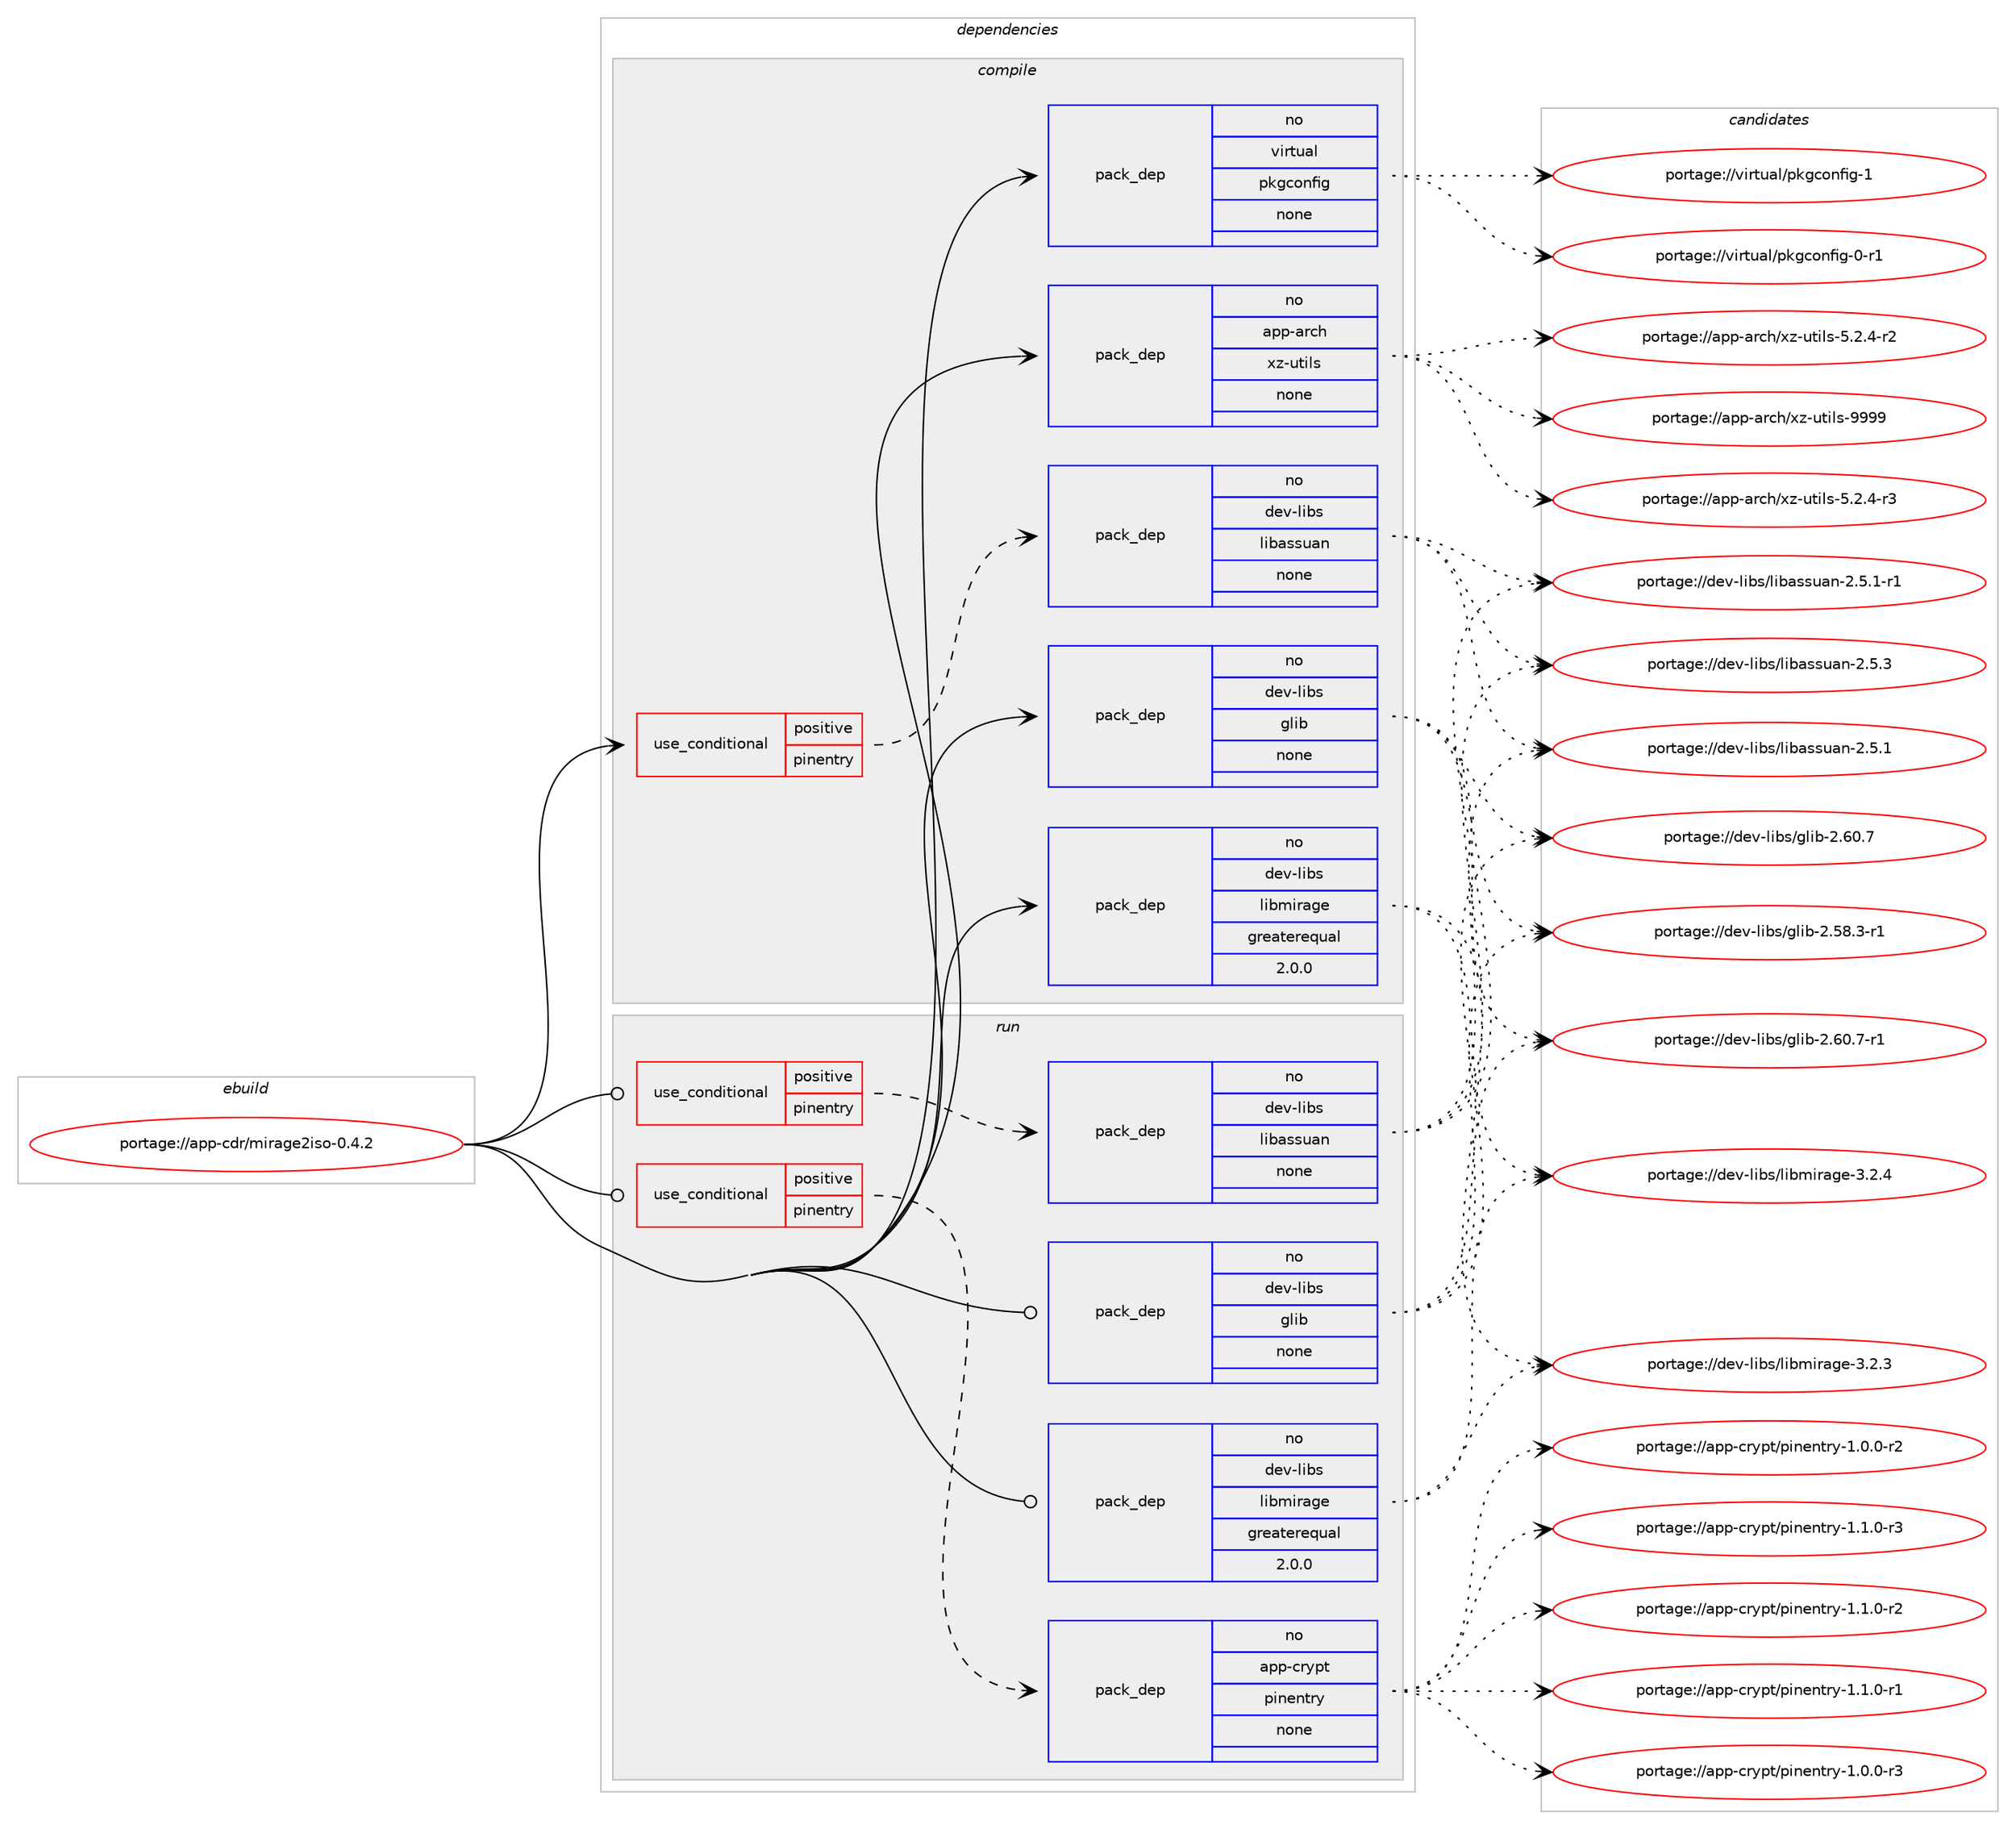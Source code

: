 digraph prolog {

# *************
# Graph options
# *************

newrank=true;
concentrate=true;
compound=true;
graph [rankdir=LR,fontname=Helvetica,fontsize=10,ranksep=1.5];#, ranksep=2.5, nodesep=0.2];
edge  [arrowhead=vee];
node  [fontname=Helvetica,fontsize=10];

# **********
# The ebuild
# **********

subgraph cluster_leftcol {
color=gray;
label=<<i>ebuild</i>>;
id [label="portage://app-cdr/mirage2iso-0.4.2", color=red, width=4, href="../app-cdr/mirage2iso-0.4.2.svg"];
}

# ****************
# The dependencies
# ****************

subgraph cluster_midcol {
color=gray;
label=<<i>dependencies</i>>;
subgraph cluster_compile {
fillcolor="#eeeeee";
style=filled;
label=<<i>compile</i>>;
subgraph cond151768 {
dependency644267 [label=<<TABLE BORDER="0" CELLBORDER="1" CELLSPACING="0" CELLPADDING="4"><TR><TD ROWSPAN="3" CELLPADDING="10">use_conditional</TD></TR><TR><TD>positive</TD></TR><TR><TD>pinentry</TD></TR></TABLE>>, shape=none, color=red];
subgraph pack483922 {
dependency644268 [label=<<TABLE BORDER="0" CELLBORDER="1" CELLSPACING="0" CELLPADDING="4" WIDTH="220"><TR><TD ROWSPAN="6" CELLPADDING="30">pack_dep</TD></TR><TR><TD WIDTH="110">no</TD></TR><TR><TD>dev-libs</TD></TR><TR><TD>libassuan</TD></TR><TR><TD>none</TD></TR><TR><TD></TD></TR></TABLE>>, shape=none, color=blue];
}
dependency644267:e -> dependency644268:w [weight=20,style="dashed",arrowhead="vee"];
}
id:e -> dependency644267:w [weight=20,style="solid",arrowhead="vee"];
subgraph pack483923 {
dependency644269 [label=<<TABLE BORDER="0" CELLBORDER="1" CELLSPACING="0" CELLPADDING="4" WIDTH="220"><TR><TD ROWSPAN="6" CELLPADDING="30">pack_dep</TD></TR><TR><TD WIDTH="110">no</TD></TR><TR><TD>app-arch</TD></TR><TR><TD>xz-utils</TD></TR><TR><TD>none</TD></TR><TR><TD></TD></TR></TABLE>>, shape=none, color=blue];
}
id:e -> dependency644269:w [weight=20,style="solid",arrowhead="vee"];
subgraph pack483924 {
dependency644270 [label=<<TABLE BORDER="0" CELLBORDER="1" CELLSPACING="0" CELLPADDING="4" WIDTH="220"><TR><TD ROWSPAN="6" CELLPADDING="30">pack_dep</TD></TR><TR><TD WIDTH="110">no</TD></TR><TR><TD>dev-libs</TD></TR><TR><TD>glib</TD></TR><TR><TD>none</TD></TR><TR><TD></TD></TR></TABLE>>, shape=none, color=blue];
}
id:e -> dependency644270:w [weight=20,style="solid",arrowhead="vee"];
subgraph pack483925 {
dependency644271 [label=<<TABLE BORDER="0" CELLBORDER="1" CELLSPACING="0" CELLPADDING="4" WIDTH="220"><TR><TD ROWSPAN="6" CELLPADDING="30">pack_dep</TD></TR><TR><TD WIDTH="110">no</TD></TR><TR><TD>dev-libs</TD></TR><TR><TD>libmirage</TD></TR><TR><TD>greaterequal</TD></TR><TR><TD>2.0.0</TD></TR></TABLE>>, shape=none, color=blue];
}
id:e -> dependency644271:w [weight=20,style="solid",arrowhead="vee"];
subgraph pack483926 {
dependency644272 [label=<<TABLE BORDER="0" CELLBORDER="1" CELLSPACING="0" CELLPADDING="4" WIDTH="220"><TR><TD ROWSPAN="6" CELLPADDING="30">pack_dep</TD></TR><TR><TD WIDTH="110">no</TD></TR><TR><TD>virtual</TD></TR><TR><TD>pkgconfig</TD></TR><TR><TD>none</TD></TR><TR><TD></TD></TR></TABLE>>, shape=none, color=blue];
}
id:e -> dependency644272:w [weight=20,style="solid",arrowhead="vee"];
}
subgraph cluster_compileandrun {
fillcolor="#eeeeee";
style=filled;
label=<<i>compile and run</i>>;
}
subgraph cluster_run {
fillcolor="#eeeeee";
style=filled;
label=<<i>run</i>>;
subgraph cond151769 {
dependency644273 [label=<<TABLE BORDER="0" CELLBORDER="1" CELLSPACING="0" CELLPADDING="4"><TR><TD ROWSPAN="3" CELLPADDING="10">use_conditional</TD></TR><TR><TD>positive</TD></TR><TR><TD>pinentry</TD></TR></TABLE>>, shape=none, color=red];
subgraph pack483927 {
dependency644274 [label=<<TABLE BORDER="0" CELLBORDER="1" CELLSPACING="0" CELLPADDING="4" WIDTH="220"><TR><TD ROWSPAN="6" CELLPADDING="30">pack_dep</TD></TR><TR><TD WIDTH="110">no</TD></TR><TR><TD>app-crypt</TD></TR><TR><TD>pinentry</TD></TR><TR><TD>none</TD></TR><TR><TD></TD></TR></TABLE>>, shape=none, color=blue];
}
dependency644273:e -> dependency644274:w [weight=20,style="dashed",arrowhead="vee"];
}
id:e -> dependency644273:w [weight=20,style="solid",arrowhead="odot"];
subgraph cond151770 {
dependency644275 [label=<<TABLE BORDER="0" CELLBORDER="1" CELLSPACING="0" CELLPADDING="4"><TR><TD ROWSPAN="3" CELLPADDING="10">use_conditional</TD></TR><TR><TD>positive</TD></TR><TR><TD>pinentry</TD></TR></TABLE>>, shape=none, color=red];
subgraph pack483928 {
dependency644276 [label=<<TABLE BORDER="0" CELLBORDER="1" CELLSPACING="0" CELLPADDING="4" WIDTH="220"><TR><TD ROWSPAN="6" CELLPADDING="30">pack_dep</TD></TR><TR><TD WIDTH="110">no</TD></TR><TR><TD>dev-libs</TD></TR><TR><TD>libassuan</TD></TR><TR><TD>none</TD></TR><TR><TD></TD></TR></TABLE>>, shape=none, color=blue];
}
dependency644275:e -> dependency644276:w [weight=20,style="dashed",arrowhead="vee"];
}
id:e -> dependency644275:w [weight=20,style="solid",arrowhead="odot"];
subgraph pack483929 {
dependency644277 [label=<<TABLE BORDER="0" CELLBORDER="1" CELLSPACING="0" CELLPADDING="4" WIDTH="220"><TR><TD ROWSPAN="6" CELLPADDING="30">pack_dep</TD></TR><TR><TD WIDTH="110">no</TD></TR><TR><TD>dev-libs</TD></TR><TR><TD>glib</TD></TR><TR><TD>none</TD></TR><TR><TD></TD></TR></TABLE>>, shape=none, color=blue];
}
id:e -> dependency644277:w [weight=20,style="solid",arrowhead="odot"];
subgraph pack483930 {
dependency644278 [label=<<TABLE BORDER="0" CELLBORDER="1" CELLSPACING="0" CELLPADDING="4" WIDTH="220"><TR><TD ROWSPAN="6" CELLPADDING="30">pack_dep</TD></TR><TR><TD WIDTH="110">no</TD></TR><TR><TD>dev-libs</TD></TR><TR><TD>libmirage</TD></TR><TR><TD>greaterequal</TD></TR><TR><TD>2.0.0</TD></TR></TABLE>>, shape=none, color=blue];
}
id:e -> dependency644278:w [weight=20,style="solid",arrowhead="odot"];
}
}

# **************
# The candidates
# **************

subgraph cluster_choices {
rank=same;
color=gray;
label=<<i>candidates</i>>;

subgraph choice483922 {
color=black;
nodesep=1;
choice100101118451081059811547108105989711511511797110455046534651 [label="portage://dev-libs/libassuan-2.5.3", color=red, width=4,href="../dev-libs/libassuan-2.5.3.svg"];
choice1001011184510810598115471081059897115115117971104550465346494511449 [label="portage://dev-libs/libassuan-2.5.1-r1", color=red, width=4,href="../dev-libs/libassuan-2.5.1-r1.svg"];
choice100101118451081059811547108105989711511511797110455046534649 [label="portage://dev-libs/libassuan-2.5.1", color=red, width=4,href="../dev-libs/libassuan-2.5.1.svg"];
dependency644268:e -> choice100101118451081059811547108105989711511511797110455046534651:w [style=dotted,weight="100"];
dependency644268:e -> choice1001011184510810598115471081059897115115117971104550465346494511449:w [style=dotted,weight="100"];
dependency644268:e -> choice100101118451081059811547108105989711511511797110455046534649:w [style=dotted,weight="100"];
}
subgraph choice483923 {
color=black;
nodesep=1;
choice9711211245971149910447120122451171161051081154557575757 [label="portage://app-arch/xz-utils-9999", color=red, width=4,href="../app-arch/xz-utils-9999.svg"];
choice9711211245971149910447120122451171161051081154553465046524511451 [label="portage://app-arch/xz-utils-5.2.4-r3", color=red, width=4,href="../app-arch/xz-utils-5.2.4-r3.svg"];
choice9711211245971149910447120122451171161051081154553465046524511450 [label="portage://app-arch/xz-utils-5.2.4-r2", color=red, width=4,href="../app-arch/xz-utils-5.2.4-r2.svg"];
dependency644269:e -> choice9711211245971149910447120122451171161051081154557575757:w [style=dotted,weight="100"];
dependency644269:e -> choice9711211245971149910447120122451171161051081154553465046524511451:w [style=dotted,weight="100"];
dependency644269:e -> choice9711211245971149910447120122451171161051081154553465046524511450:w [style=dotted,weight="100"];
}
subgraph choice483924 {
color=black;
nodesep=1;
choice10010111845108105981154710310810598455046544846554511449 [label="portage://dev-libs/glib-2.60.7-r1", color=red, width=4,href="../dev-libs/glib-2.60.7-r1.svg"];
choice1001011184510810598115471031081059845504654484655 [label="portage://dev-libs/glib-2.60.7", color=red, width=4,href="../dev-libs/glib-2.60.7.svg"];
choice10010111845108105981154710310810598455046535646514511449 [label="portage://dev-libs/glib-2.58.3-r1", color=red, width=4,href="../dev-libs/glib-2.58.3-r1.svg"];
dependency644270:e -> choice10010111845108105981154710310810598455046544846554511449:w [style=dotted,weight="100"];
dependency644270:e -> choice1001011184510810598115471031081059845504654484655:w [style=dotted,weight="100"];
dependency644270:e -> choice10010111845108105981154710310810598455046535646514511449:w [style=dotted,weight="100"];
}
subgraph choice483925 {
color=black;
nodesep=1;
choice1001011184510810598115471081059810910511497103101455146504652 [label="portage://dev-libs/libmirage-3.2.4", color=red, width=4,href="../dev-libs/libmirage-3.2.4.svg"];
choice1001011184510810598115471081059810910511497103101455146504651 [label="portage://dev-libs/libmirage-3.2.3", color=red, width=4,href="../dev-libs/libmirage-3.2.3.svg"];
dependency644271:e -> choice1001011184510810598115471081059810910511497103101455146504652:w [style=dotted,weight="100"];
dependency644271:e -> choice1001011184510810598115471081059810910511497103101455146504651:w [style=dotted,weight="100"];
}
subgraph choice483926 {
color=black;
nodesep=1;
choice1181051141161179710847112107103991111101021051034549 [label="portage://virtual/pkgconfig-1", color=red, width=4,href="../virtual/pkgconfig-1.svg"];
choice11810511411611797108471121071039911111010210510345484511449 [label="portage://virtual/pkgconfig-0-r1", color=red, width=4,href="../virtual/pkgconfig-0-r1.svg"];
dependency644272:e -> choice1181051141161179710847112107103991111101021051034549:w [style=dotted,weight="100"];
dependency644272:e -> choice11810511411611797108471121071039911111010210510345484511449:w [style=dotted,weight="100"];
}
subgraph choice483927 {
color=black;
nodesep=1;
choice971121124599114121112116471121051101011101161141214549464946484511451 [label="portage://app-crypt/pinentry-1.1.0-r3", color=red, width=4,href="../app-crypt/pinentry-1.1.0-r3.svg"];
choice971121124599114121112116471121051101011101161141214549464946484511450 [label="portage://app-crypt/pinentry-1.1.0-r2", color=red, width=4,href="../app-crypt/pinentry-1.1.0-r2.svg"];
choice971121124599114121112116471121051101011101161141214549464946484511449 [label="portage://app-crypt/pinentry-1.1.0-r1", color=red, width=4,href="../app-crypt/pinentry-1.1.0-r1.svg"];
choice971121124599114121112116471121051101011101161141214549464846484511451 [label="portage://app-crypt/pinentry-1.0.0-r3", color=red, width=4,href="../app-crypt/pinentry-1.0.0-r3.svg"];
choice971121124599114121112116471121051101011101161141214549464846484511450 [label="portage://app-crypt/pinentry-1.0.0-r2", color=red, width=4,href="../app-crypt/pinentry-1.0.0-r2.svg"];
dependency644274:e -> choice971121124599114121112116471121051101011101161141214549464946484511451:w [style=dotted,weight="100"];
dependency644274:e -> choice971121124599114121112116471121051101011101161141214549464946484511450:w [style=dotted,weight="100"];
dependency644274:e -> choice971121124599114121112116471121051101011101161141214549464946484511449:w [style=dotted,weight="100"];
dependency644274:e -> choice971121124599114121112116471121051101011101161141214549464846484511451:w [style=dotted,weight="100"];
dependency644274:e -> choice971121124599114121112116471121051101011101161141214549464846484511450:w [style=dotted,weight="100"];
}
subgraph choice483928 {
color=black;
nodesep=1;
choice100101118451081059811547108105989711511511797110455046534651 [label="portage://dev-libs/libassuan-2.5.3", color=red, width=4,href="../dev-libs/libassuan-2.5.3.svg"];
choice1001011184510810598115471081059897115115117971104550465346494511449 [label="portage://dev-libs/libassuan-2.5.1-r1", color=red, width=4,href="../dev-libs/libassuan-2.5.1-r1.svg"];
choice100101118451081059811547108105989711511511797110455046534649 [label="portage://dev-libs/libassuan-2.5.1", color=red, width=4,href="../dev-libs/libassuan-2.5.1.svg"];
dependency644276:e -> choice100101118451081059811547108105989711511511797110455046534651:w [style=dotted,weight="100"];
dependency644276:e -> choice1001011184510810598115471081059897115115117971104550465346494511449:w [style=dotted,weight="100"];
dependency644276:e -> choice100101118451081059811547108105989711511511797110455046534649:w [style=dotted,weight="100"];
}
subgraph choice483929 {
color=black;
nodesep=1;
choice10010111845108105981154710310810598455046544846554511449 [label="portage://dev-libs/glib-2.60.7-r1", color=red, width=4,href="../dev-libs/glib-2.60.7-r1.svg"];
choice1001011184510810598115471031081059845504654484655 [label="portage://dev-libs/glib-2.60.7", color=red, width=4,href="../dev-libs/glib-2.60.7.svg"];
choice10010111845108105981154710310810598455046535646514511449 [label="portage://dev-libs/glib-2.58.3-r1", color=red, width=4,href="../dev-libs/glib-2.58.3-r1.svg"];
dependency644277:e -> choice10010111845108105981154710310810598455046544846554511449:w [style=dotted,weight="100"];
dependency644277:e -> choice1001011184510810598115471031081059845504654484655:w [style=dotted,weight="100"];
dependency644277:e -> choice10010111845108105981154710310810598455046535646514511449:w [style=dotted,weight="100"];
}
subgraph choice483930 {
color=black;
nodesep=1;
choice1001011184510810598115471081059810910511497103101455146504652 [label="portage://dev-libs/libmirage-3.2.4", color=red, width=4,href="../dev-libs/libmirage-3.2.4.svg"];
choice1001011184510810598115471081059810910511497103101455146504651 [label="portage://dev-libs/libmirage-3.2.3", color=red, width=4,href="../dev-libs/libmirage-3.2.3.svg"];
dependency644278:e -> choice1001011184510810598115471081059810910511497103101455146504652:w [style=dotted,weight="100"];
dependency644278:e -> choice1001011184510810598115471081059810910511497103101455146504651:w [style=dotted,weight="100"];
}
}

}
